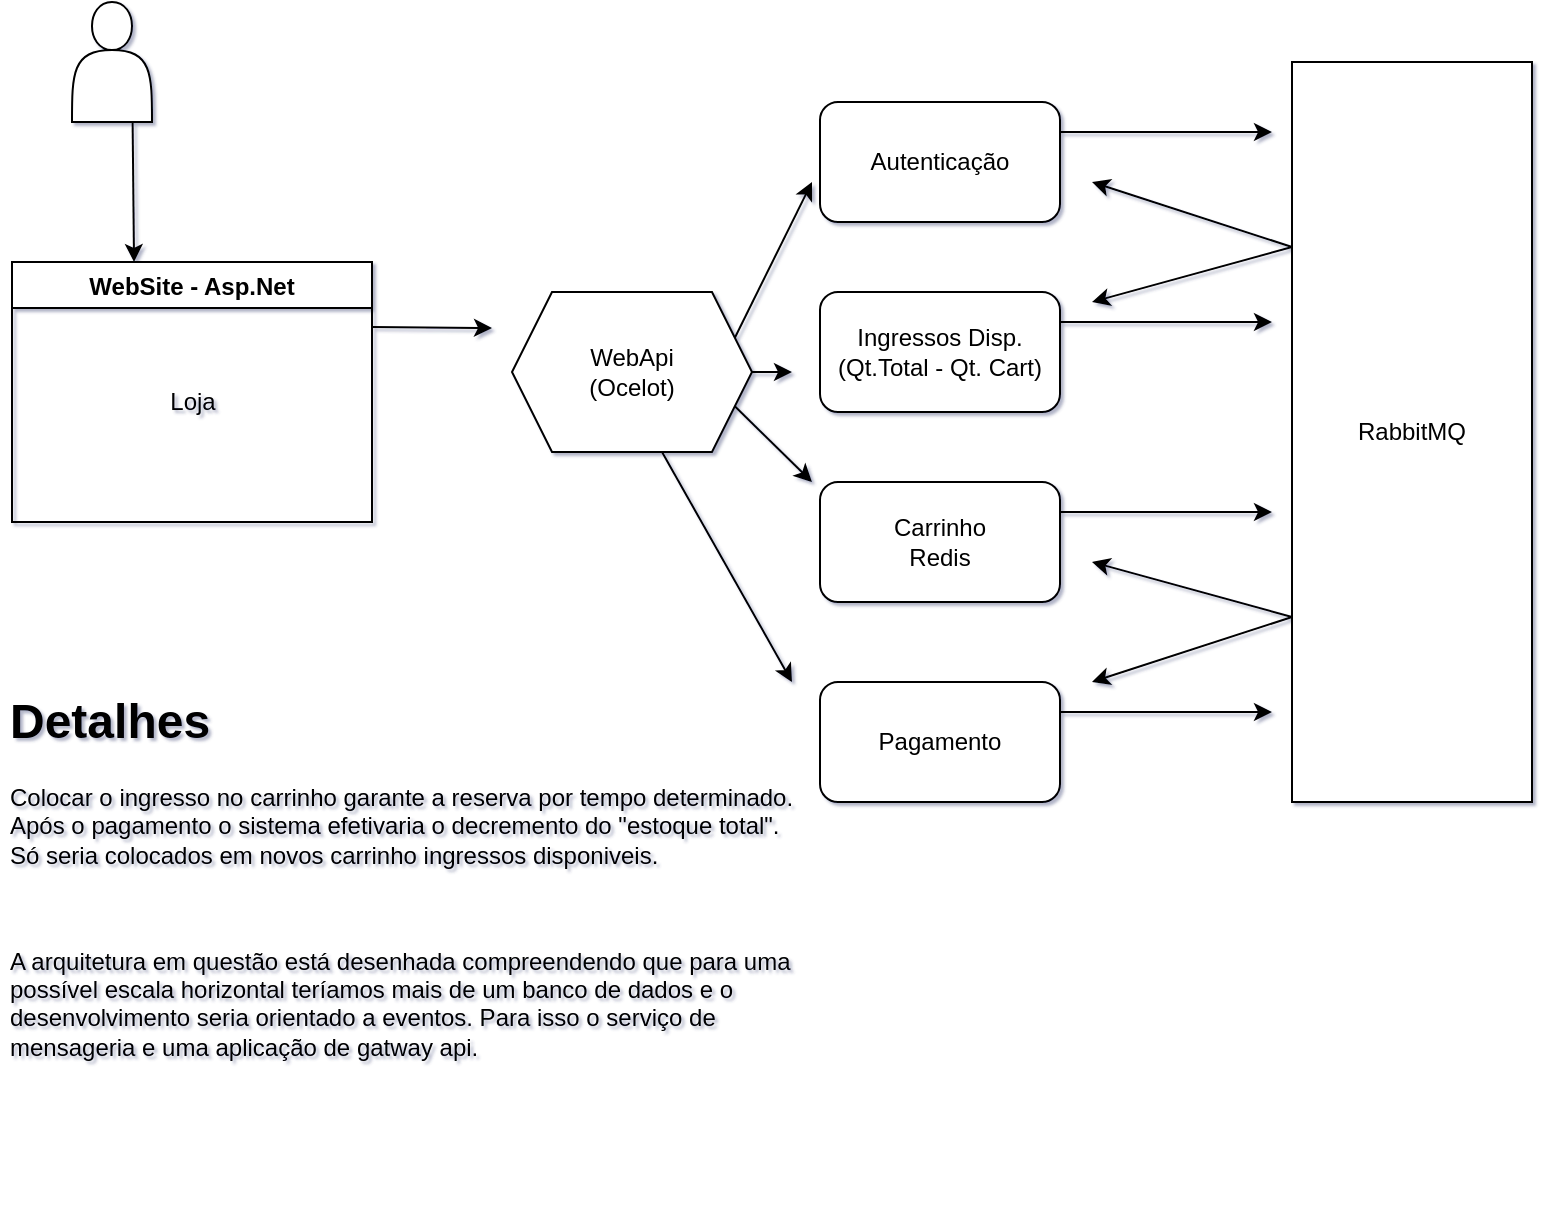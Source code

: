 <mxfile>
    <diagram id="K2eo92dKt5fuP_7gor8l" name="Página-1">
        <mxGraphModel dx="920" dy="344" grid="1" gridSize="10" guides="1" tooltips="1" connect="1" arrows="1" fold="1" page="1" pageScale="1" pageWidth="827" pageHeight="1169" math="0" shadow="1">
            <root>
                <mxCell id="0"/>
                <mxCell id="1" parent="0"/>
                <mxCell id="4" style="edgeStyle=none;html=1;exitX=0.75;exitY=0.5;exitDx=0;exitDy=0;exitPerimeter=0;entryX=0.339;entryY=0;entryDx=0;entryDy=0;entryPerimeter=0;" edge="1" parent="1" source="5" target="3">
                    <mxGeometry relative="1" as="geometry">
                        <mxPoint x="70" y="220" as="targetPoint"/>
                        <mxPoint x="80" y="100" as="sourcePoint"/>
                    </mxGeometry>
                </mxCell>
                <mxCell id="10" style="edgeStyle=none;html=1;exitX=1;exitY=0.25;exitDx=0;exitDy=0;" edge="1" parent="1" source="3">
                    <mxGeometry relative="1" as="geometry">
                        <mxPoint x="250" y="213" as="targetPoint"/>
                    </mxGeometry>
                </mxCell>
                <mxCell id="3" value="WebSite - Asp.Net" style="swimlane;" vertex="1" parent="1">
                    <mxGeometry x="10" y="180" width="180" height="130" as="geometry"/>
                </mxCell>
                <mxCell id="6" value="Loja" style="text;html=1;align=center;verticalAlign=middle;resizable=0;points=[];autosize=1;strokeColor=none;fillColor=none;" vertex="1" parent="3">
                    <mxGeometry x="70" y="60" width="40" height="20" as="geometry"/>
                </mxCell>
                <mxCell id="5" value="" style="shape=actor;whiteSpace=wrap;html=1;" vertex="1" parent="1">
                    <mxGeometry x="40" y="50" width="40" height="60" as="geometry"/>
                </mxCell>
                <mxCell id="24" style="edgeStyle=none;html=1;exitX=0;exitY=0.75;exitDx=0;exitDy=0;" edge="1" parent="1" source="7">
                    <mxGeometry relative="1" as="geometry">
                        <mxPoint x="550" y="390" as="targetPoint"/>
                    </mxGeometry>
                </mxCell>
                <mxCell id="25" style="edgeStyle=none;html=1;exitX=0;exitY=0.75;exitDx=0;exitDy=0;" edge="1" parent="1" source="7">
                    <mxGeometry relative="1" as="geometry">
                        <mxPoint x="550" y="330" as="targetPoint"/>
                    </mxGeometry>
                </mxCell>
                <mxCell id="26" style="edgeStyle=none;html=1;exitX=0;exitY=0.25;exitDx=0;exitDy=0;" edge="1" parent="1" source="7">
                    <mxGeometry relative="1" as="geometry">
                        <mxPoint x="550" y="140" as="targetPoint"/>
                    </mxGeometry>
                </mxCell>
                <mxCell id="27" style="edgeStyle=none;html=1;exitX=0;exitY=0.25;exitDx=0;exitDy=0;" edge="1" parent="1" source="7">
                    <mxGeometry relative="1" as="geometry">
                        <mxPoint x="550" y="200" as="targetPoint"/>
                    </mxGeometry>
                </mxCell>
                <mxCell id="7" value="RabbitMQ" style="rounded=0;whiteSpace=wrap;html=1;" vertex="1" parent="1">
                    <mxGeometry x="650" y="80" width="120" height="370" as="geometry"/>
                </mxCell>
                <mxCell id="15" style="edgeStyle=none;html=1;exitX=1;exitY=0.25;exitDx=0;exitDy=0;" edge="1" parent="1" source="8">
                    <mxGeometry relative="1" as="geometry">
                        <mxPoint x="410" y="140" as="targetPoint"/>
                    </mxGeometry>
                </mxCell>
                <mxCell id="16" style="edgeStyle=none;html=1;exitX=1;exitY=0.5;exitDx=0;exitDy=0;" edge="1" parent="1" source="8">
                    <mxGeometry relative="1" as="geometry">
                        <mxPoint x="400" y="235" as="targetPoint"/>
                    </mxGeometry>
                </mxCell>
                <mxCell id="18" style="edgeStyle=none;html=1;exitX=1;exitY=0.75;exitDx=0;exitDy=0;" edge="1" parent="1" source="8">
                    <mxGeometry relative="1" as="geometry">
                        <mxPoint x="410" y="290" as="targetPoint"/>
                    </mxGeometry>
                </mxCell>
                <mxCell id="19" style="edgeStyle=none;html=1;exitX=0.625;exitY=1;exitDx=0;exitDy=0;" edge="1" parent="1" source="8">
                    <mxGeometry relative="1" as="geometry">
                        <mxPoint x="400" y="390" as="targetPoint"/>
                    </mxGeometry>
                </mxCell>
                <mxCell id="8" value="WebApi&lt;br&gt;(Ocelot)" style="shape=hexagon;perimeter=hexagonPerimeter2;whiteSpace=wrap;html=1;fixedSize=1;" vertex="1" parent="1">
                    <mxGeometry x="260" y="195" width="120" height="80" as="geometry"/>
                </mxCell>
                <mxCell id="20" style="edgeStyle=none;html=1;exitX=1;exitY=0.25;exitDx=0;exitDy=0;" edge="1" parent="1" source="11">
                    <mxGeometry relative="1" as="geometry">
                        <mxPoint x="640" y="115" as="targetPoint"/>
                    </mxGeometry>
                </mxCell>
                <mxCell id="11" value="Autenticação" style="rounded=1;whiteSpace=wrap;html=1;" vertex="1" parent="1">
                    <mxGeometry x="414" y="100" width="120" height="60" as="geometry"/>
                </mxCell>
                <mxCell id="21" style="edgeStyle=none;html=1;exitX=1;exitY=0.25;exitDx=0;exitDy=0;" edge="1" parent="1" source="12">
                    <mxGeometry relative="1" as="geometry">
                        <mxPoint x="640" y="210" as="targetPoint"/>
                    </mxGeometry>
                </mxCell>
                <mxCell id="12" value="Ingressos Disp.&lt;br&gt;(Qt.Total - Qt. Cart)" style="rounded=1;whiteSpace=wrap;html=1;" vertex="1" parent="1">
                    <mxGeometry x="414" y="195" width="120" height="60" as="geometry"/>
                </mxCell>
                <mxCell id="22" style="edgeStyle=none;html=1;exitX=1;exitY=0.25;exitDx=0;exitDy=0;" edge="1" parent="1" source="13">
                    <mxGeometry relative="1" as="geometry">
                        <mxPoint x="640" y="305" as="targetPoint"/>
                    </mxGeometry>
                </mxCell>
                <mxCell id="13" value="Carrinho&lt;br&gt;Redis" style="rounded=1;whiteSpace=wrap;html=1;" vertex="1" parent="1">
                    <mxGeometry x="414" y="290" width="120" height="60" as="geometry"/>
                </mxCell>
                <mxCell id="23" style="edgeStyle=none;html=1;exitX=1;exitY=0.25;exitDx=0;exitDy=0;" edge="1" parent="1" source="14">
                    <mxGeometry relative="1" as="geometry">
                        <mxPoint x="640" y="405" as="targetPoint"/>
                    </mxGeometry>
                </mxCell>
                <mxCell id="14" value="Pagamento" style="rounded=1;whiteSpace=wrap;html=1;" vertex="1" parent="1">
                    <mxGeometry x="414" y="390" width="120" height="60" as="geometry"/>
                </mxCell>
                <mxCell id="28" value="&lt;h1&gt;Detalhes&lt;/h1&gt;&lt;p&gt;Colocar o ingresso no carrinho garante a reserva por tempo determinado. Após o pagamento o sistema efetivaria o decremento do &quot;estoque total&quot;. Só seria colocados em novos carrinho ingressos disponiveis.&lt;/p&gt;&lt;p&gt;&lt;br&gt;&lt;/p&gt;&lt;p&gt;A arquitetura em questão está desenhada compreendendo que para uma possível escala horizontal teríamos mais de um banco de dados e o desenvolvimento seria orientado a eventos. Para isso o serviço de mensageria e uma aplicação de gatway api.&lt;/p&gt;" style="text;html=1;strokeColor=none;fillColor=none;spacing=5;spacingTop=-20;whiteSpace=wrap;overflow=hidden;rounded=0;" vertex="1" parent="1">
                    <mxGeometry x="4" y="390" width="410" height="270" as="geometry"/>
                </mxCell>
            </root>
        </mxGraphModel>
    </diagram>
</mxfile>
